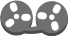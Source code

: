 <?xml version="1.0" encoding="UTF-8"?>
<dia:diagram xmlns:dia="http://www.lysator.liu.se/~alla/dia/">
  <dia:layer name="Fondo" visible="true" active="true">
    <dia:group>
      <dia:group>
        <dia:object type="Standard - Box" version="0" id="O0">
          <dia:attribute name="obj_pos">
            <dia:point val="0.841,2.381"/>
          </dia:attribute>
          <dia:attribute name="obj_bb">
            <dia:rectangle val="0.841,2.381;2.392,2.534"/>
          </dia:attribute>
          <dia:attribute name="elem_corner">
            <dia:point val="0.841,2.381"/>
          </dia:attribute>
          <dia:attribute name="elem_width">
            <dia:real val="1.55"/>
          </dia:attribute>
          <dia:attribute name="elem_height">
            <dia:real val="0.153"/>
          </dia:attribute>
          <dia:attribute name="border_width">
            <dia:real val="0"/>
          </dia:attribute>
          <dia:attribute name="border_color">
            <dia:color val="#484a4b"/>
          </dia:attribute>
          <dia:attribute name="inner_color">
            <dia:color val="#484a4b"/>
          </dia:attribute>
          <dia:attribute name="show_background">
            <dia:boolean val="true"/>
          </dia:attribute>
        </dia:object>
        <dia:object type="Standard - Box" version="0" id="O1">
          <dia:attribute name="obj_pos">
            <dia:point val="2.608,2.408"/>
          </dia:attribute>
          <dia:attribute name="obj_bb">
            <dia:rectangle val="2.608,2.408;4.158,2.588"/>
          </dia:attribute>
          <dia:attribute name="elem_corner">
            <dia:point val="2.608,2.408"/>
          </dia:attribute>
          <dia:attribute name="elem_width">
            <dia:real val="1.55"/>
          </dia:attribute>
          <dia:attribute name="elem_height">
            <dia:real val="0.18"/>
          </dia:attribute>
          <dia:attribute name="border_width">
            <dia:real val="0"/>
          </dia:attribute>
          <dia:attribute name="border_color">
            <dia:color val="#484a4b"/>
          </dia:attribute>
          <dia:attribute name="inner_color">
            <dia:color val="#484a4b"/>
          </dia:attribute>
          <dia:attribute name="show_background">
            <dia:boolean val="true"/>
          </dia:attribute>
        </dia:object>
        <dia:object type="Standard - Beziergon" version="0" id="O2">
          <dia:attribute name="obj_pos">
            <dia:point val="3.715,1.891"/>
          </dia:attribute>
          <dia:attribute name="obj_bb">
            <dia:rectangle val="0.841,1.782;4.158,3.368"/>
          </dia:attribute>
          <dia:attribute name="bez_points">
            <dia:point val="3.715,1.891"/>
            <dia:point val="3.328,1.708"/>
            <dia:point val="2.865,1.873"/>
            <dia:point val="2.682,2.26"/>
            <dia:point val="2.558,2.522"/>
            <dia:point val="2.594,2.818"/>
            <dia:point val="2.75,3.039"/>
            <dia:point val="2.57,3.085"/>
            <dia:point val="2.393,3.089"/>
            <dia:point val="2.179,3.087"/>
            <dia:point val="2.215,3.052"/>
            <dia:point val="2.226,3.039"/>
            <dia:point val="2.255,2.998"/>
            <dia:point val="2.341,2.873"/>
            <dia:point val="2.392,2.721"/>
            <dia:point val="2.392,2.558"/>
            <dia:point val="2.392,2.13"/>
            <dia:point val="2.045,1.782"/>
            <dia:point val="1.617,1.782"/>
            <dia:point val="1.189,1.782"/>
            <dia:point val="0.841,2.13"/>
            <dia:point val="0.841,2.558"/>
            <dia:point val="0.841,2.986"/>
            <dia:point val="1.189,3.333"/>
            <dia:point val="1.617,3.333"/>
            <dia:point val="1.754,3.333"/>
            <dia:point val="1.883,3.297"/>
            <dia:point val="1.995,3.234"/>
            <dia:point val="2.04,3.239"/>
            <dia:point val="2.085,3.242"/>
            <dia:point val="2.133,3.243"/>
            <dia:point val="2.133,3.243"/>
            <dia:point val="2.5,3.286"/>
            <dia:point val="2.893,3.192"/>
            <dia:point val="2.941,3.231"/>
            <dia:point val="2.993,3.265"/>
            <dia:point val="3.051,3.293"/>
            <dia:point val="3.438,3.476"/>
            <dia:point val="3.901,3.311"/>
            <dia:point val="4.084,2.924"/>
            <dia:point val="4.267,2.536"/>
            <dia:point val="4.102,2.074"/>
          </dia:attribute>
          <dia:attribute name="corner_types">
            <dia:enum val="-819542328"/>
            <dia:enum val="0"/>
            <dia:enum val="0"/>
            <dia:enum val="0"/>
            <dia:enum val="0"/>
            <dia:enum val="0"/>
            <dia:enum val="0"/>
            <dia:enum val="0"/>
            <dia:enum val="0"/>
            <dia:enum val="0"/>
            <dia:enum val="0"/>
            <dia:enum val="0"/>
            <dia:enum val="0"/>
            <dia:enum val="0"/>
            <dia:enum val="0"/>
          </dia:attribute>
          <dia:attribute name="line_color">
            <dia:color val="#484a4b"/>
          </dia:attribute>
          <dia:attribute name="line_width">
            <dia:real val="0"/>
          </dia:attribute>
          <dia:attribute name="inner_color">
            <dia:color val="#484a4b"/>
          </dia:attribute>
          <dia:attribute name="show_background">
            <dia:boolean val="true"/>
          </dia:attribute>
        </dia:object>
        <dia:object type="Standard - Beziergon" version="0" id="O3">
          <dia:attribute name="obj_pos">
            <dia:point val="3.715,1.741"/>
          </dia:attribute>
          <dia:attribute name="obj_bb">
            <dia:rectangle val="0.841,1.633;4.158,3.218"/>
          </dia:attribute>
          <dia:attribute name="bez_points">
            <dia:point val="3.715,1.741"/>
            <dia:point val="3.328,1.558"/>
            <dia:point val="2.865,1.723"/>
            <dia:point val="2.682,2.11"/>
            <dia:point val="2.558,2.372"/>
            <dia:point val="2.594,2.668"/>
            <dia:point val="2.75,2.889"/>
            <dia:point val="2.57,2.935"/>
            <dia:point val="2.371,2.964"/>
            <dia:point val="2.157,2.963"/>
            <dia:point val="2.302,2.822"/>
            <dia:point val="2.392,2.626"/>
            <dia:point val="2.392,2.408"/>
            <dia:point val="2.392,1.98"/>
            <dia:point val="2.045,1.633"/>
            <dia:point val="1.617,1.633"/>
            <dia:point val="1.189,1.633"/>
            <dia:point val="0.841,1.98"/>
            <dia:point val="0.841,2.408"/>
            <dia:point val="0.841,2.836"/>
            <dia:point val="1.189,3.183"/>
            <dia:point val="1.617,3.183"/>
            <dia:point val="1.754,3.183"/>
            <dia:point val="1.883,3.147"/>
            <dia:point val="1.995,3.084"/>
            <dia:point val="2.04,3.089"/>
            <dia:point val="2.085,3.092"/>
            <dia:point val="2.133,3.093"/>
            <dia:point val="2.133,3.093"/>
            <dia:point val="2.5,3.136"/>
            <dia:point val="2.893,3.042"/>
            <dia:point val="2.941,3.081"/>
            <dia:point val="2.993,3.115"/>
            <dia:point val="3.051,3.143"/>
            <dia:point val="3.438,3.326"/>
            <dia:point val="3.901,3.161"/>
            <dia:point val="4.084,2.774"/>
            <dia:point val="4.267,2.386"/>
            <dia:point val="4.102,1.924"/>
          </dia:attribute>
          <dia:attribute name="corner_types">
            <dia:enum val="-819542360"/>
            <dia:enum val="0"/>
            <dia:enum val="0"/>
            <dia:enum val="0"/>
            <dia:enum val="0"/>
            <dia:enum val="0"/>
            <dia:enum val="0"/>
            <dia:enum val="0"/>
            <dia:enum val="0"/>
            <dia:enum val="0"/>
            <dia:enum val="0"/>
            <dia:enum val="0"/>
            <dia:enum val="0"/>
            <dia:enum val="0"/>
          </dia:attribute>
          <dia:attribute name="line_color">
            <dia:color val="#6d6f71"/>
          </dia:attribute>
          <dia:attribute name="line_width">
            <dia:real val="0"/>
          </dia:attribute>
          <dia:attribute name="inner_color">
            <dia:color val="#6d6f71"/>
          </dia:attribute>
          <dia:attribute name="show_background">
            <dia:boolean val="true"/>
          </dia:attribute>
        </dia:object>
        <dia:object type="Standard - Beziergon" version="0" id="O4">
          <dia:attribute name="obj_pos">
            <dia:point val="1.443,2.593"/>
          </dia:attribute>
          <dia:attribute name="obj_bb">
            <dia:rectangle val="1.083,2.541;1.484,2.924"/>
          </dia:attribute>
          <dia:attribute name="bez_points">
            <dia:point val="1.443,2.593"/>
            <dia:point val="1.393,2.533"/>
            <dia:point val="1.305,2.524"/>
            <dia:point val="1.244,2.573"/>
            <dia:point val="1.135,2.662"/>
            <dia:point val="1.244,2.573"/>
            <dia:point val="1.135,2.662"/>
            <dia:point val="1.075,2.711"/>
            <dia:point val="1.066,2.8"/>
            <dia:point val="1.115,2.861"/>
            <dia:point val="1.125,2.873"/>
            <dia:point val="1.115,2.861"/>
            <dia:point val="1.125,2.873"/>
            <dia:point val="1.174,2.933"/>
            <dia:point val="1.263,2.942"/>
            <dia:point val="1.323,2.893"/>
            <dia:point val="1.433,2.803"/>
            <dia:point val="1.323,2.893"/>
            <dia:point val="1.433,2.803"/>
            <dia:point val="1.493,2.754"/>
            <dia:point val="1.502,2.665"/>
            <dia:point val="1.452,2.605"/>
            <dia:point val="1.443,2.593"/>
            <dia:point val="1.452,2.605"/>
          </dia:attribute>
          <dia:attribute name="corner_types">
            <dia:enum val="-819542344"/>
            <dia:enum val="0"/>
            <dia:enum val="0"/>
            <dia:enum val="0"/>
            <dia:enum val="0"/>
            <dia:enum val="0"/>
            <dia:enum val="0"/>
            <dia:enum val="0"/>
            <dia:enum val="0"/>
          </dia:attribute>
          <dia:attribute name="line_color">
            <dia:color val="#ffffff"/>
          </dia:attribute>
          <dia:attribute name="line_width">
            <dia:real val="0"/>
          </dia:attribute>
          <dia:attribute name="show_background">
            <dia:boolean val="true"/>
          </dia:attribute>
        </dia:object>
        <dia:object type="Standard - Beziergon" version="0" id="O5">
          <dia:attribute name="obj_pos">
            <dia:point val="2.302,2.446"/>
          </dia:attribute>
          <dia:attribute name="obj_bb">
            <dia:rectangle val="1.879,2.301;2.302,2.601"/>
          </dia:attribute>
          <dia:attribute name="bez_points">
            <dia:point val="2.302,2.446"/>
            <dia:point val="2.303,2.368"/>
            <dia:point val="2.241,2.304"/>
            <dia:point val="2.163,2.303"/>
            <dia:point val="2.022,2.301"/>
            <dia:point val="2.163,2.303"/>
            <dia:point val="2.022,2.301"/>
            <dia:point val="1.944,2.3"/>
            <dia:point val="1.88,2.362"/>
            <dia:point val="1.879,2.44"/>
            <dia:point val="1.879,2.456"/>
            <dia:point val="1.879,2.44"/>
            <dia:point val="1.879,2.456"/>
            <dia:point val="1.878,2.534"/>
            <dia:point val="1.94,2.598"/>
            <dia:point val="2.018,2.599"/>
            <dia:point val="2.159,2.6"/>
            <dia:point val="2.018,2.599"/>
            <dia:point val="2.159,2.6"/>
            <dia:point val="2.237,2.602"/>
            <dia:point val="2.301,2.539"/>
            <dia:point val="2.302,2.462"/>
            <dia:point val="2.302,2.446"/>
            <dia:point val="2.302,2.462"/>
          </dia:attribute>
          <dia:attribute name="corner_types">
            <dia:enum val="-819542376"/>
            <dia:enum val="0"/>
            <dia:enum val="0"/>
            <dia:enum val="0"/>
            <dia:enum val="0"/>
            <dia:enum val="0"/>
            <dia:enum val="0"/>
            <dia:enum val="0"/>
            <dia:enum val="0"/>
          </dia:attribute>
          <dia:attribute name="line_color">
            <dia:color val="#ffffff"/>
          </dia:attribute>
          <dia:attribute name="line_width">
            <dia:real val="0"/>
          </dia:attribute>
          <dia:attribute name="show_background">
            <dia:boolean val="true"/>
          </dia:attribute>
        </dia:object>
        <dia:object type="Standard - Beziergon" version="0" id="O6">
          <dia:attribute name="obj_pos">
            <dia:point val="1.547,2.136"/>
          </dia:attribute>
          <dia:attribute name="obj_bb">
            <dia:rectangle val="1.301,1.728;1.643,2.148"/>
          </dia:attribute>
          <dia:attribute name="bez_points">
            <dia:point val="1.547,2.136"/>
            <dia:point val="1.62,2.111"/>
            <dia:point val="1.66,2.031"/>
            <dia:point val="1.635,1.957"/>
            <dia:point val="1.591,1.824"/>
            <dia:point val="1.635,1.957"/>
            <dia:point val="1.591,1.824"/>
            <dia:point val="1.566,1.75"/>
            <dia:point val="1.486,1.71"/>
            <dia:point val="1.412,1.735"/>
            <dia:point val="1.397,1.74"/>
            <dia:point val="1.412,1.735"/>
            <dia:point val="1.397,1.74"/>
            <dia:point val="1.323,1.765"/>
            <dia:point val="1.284,1.845"/>
            <dia:point val="1.308,1.918"/>
            <dia:point val="1.353,2.052"/>
            <dia:point val="1.308,1.918"/>
            <dia:point val="1.353,2.052"/>
            <dia:point val="1.378,2.126"/>
            <dia:point val="1.458,2.166"/>
            <dia:point val="1.532,2.141"/>
            <dia:point val="1.547,2.136"/>
            <dia:point val="1.532,2.141"/>
          </dia:attribute>
          <dia:attribute name="corner_types">
            <dia:enum val="-819542376"/>
            <dia:enum val="0"/>
            <dia:enum val="0"/>
            <dia:enum val="0"/>
            <dia:enum val="0"/>
            <dia:enum val="0"/>
            <dia:enum val="0"/>
            <dia:enum val="0"/>
            <dia:enum val="0"/>
          </dia:attribute>
          <dia:attribute name="line_color">
            <dia:color val="#ffffff"/>
          </dia:attribute>
          <dia:attribute name="line_width">
            <dia:real val="0"/>
          </dia:attribute>
          <dia:attribute name="show_background">
            <dia:boolean val="true"/>
          </dia:attribute>
        </dia:object>
        <dia:object type="Standard - Ellipse" version="0" id="O7">
          <dia:attribute name="obj_pos">
            <dia:point val="1.507,2.298"/>
          </dia:attribute>
          <dia:attribute name="obj_bb">
            <dia:rectangle val="1.507,2.298;1.726,2.517"/>
          </dia:attribute>
          <dia:attribute name="elem_corner">
            <dia:point val="1.507,2.298"/>
          </dia:attribute>
          <dia:attribute name="elem_width">
            <dia:real val="0.219"/>
          </dia:attribute>
          <dia:attribute name="elem_height">
            <dia:real val="0.219"/>
          </dia:attribute>
          <dia:attribute name="border_width">
            <dia:real val="0"/>
          </dia:attribute>
          <dia:attribute name="border_color">
            <dia:color val="#ffffff"/>
          </dia:attribute>
        </dia:object>
        <dia:object type="Standard - Beziergon" version="0" id="O8">
          <dia:attribute name="obj_pos">
            <dia:point val="3.476,2.679"/>
          </dia:attribute>
          <dia:attribute name="obj_bb">
            <dia:rectangle val="3.369,2.671;3.7,3.093"/>
          </dia:attribute>
          <dia:attribute name="bez_points">
            <dia:point val="3.476,2.679"/>
            <dia:point val="3.4,2.697"/>
            <dia:point val="3.354,2.774"/>
            <dia:point val="3.373,2.849"/>
            <dia:point val="3.407,2.986"/>
            <dia:point val="3.373,2.849"/>
            <dia:point val="3.407,2.986"/>
            <dia:point val="3.426,3.062"/>
            <dia:point val="3.502,3.108"/>
            <dia:point val="3.578,3.089"/>
            <dia:point val="3.593,3.085"/>
            <dia:point val="3.578,3.089"/>
            <dia:point val="3.593,3.085"/>
            <dia:point val="3.669,3.066"/>
            <dia:point val="3.715,2.99"/>
            <dia:point val="3.696,2.914"/>
            <dia:point val="3.662,2.778"/>
            <dia:point val="3.696,2.914"/>
            <dia:point val="3.662,2.778"/>
            <dia:point val="3.643,2.702"/>
            <dia:point val="3.567,2.656"/>
            <dia:point val="3.491,2.675"/>
            <dia:point val="3.476,2.679"/>
            <dia:point val="3.491,2.675"/>
          </dia:attribute>
          <dia:attribute name="corner_types">
            <dia:enum val="-819542376"/>
            <dia:enum val="0"/>
            <dia:enum val="0"/>
            <dia:enum val="0"/>
            <dia:enum val="0"/>
            <dia:enum val="0"/>
            <dia:enum val="0"/>
            <dia:enum val="0"/>
            <dia:enum val="0"/>
          </dia:attribute>
          <dia:attribute name="line_color">
            <dia:color val="#ffffff"/>
          </dia:attribute>
          <dia:attribute name="line_width">
            <dia:real val="0"/>
          </dia:attribute>
          <dia:attribute name="show_background">
            <dia:boolean val="true"/>
          </dia:attribute>
        </dia:object>
        <dia:object type="Standard - Beziergon" version="0" id="O9">
          <dia:attribute name="obj_pos">
            <dia:point val="3.711,1.839"/>
          </dia:attribute>
          <dia:attribute name="obj_bb">
            <dia:rectangle val="3.446,1.824;3.804,2.24"/>
          </dia:attribute>
          <dia:attribute name="bez_points">
            <dia:point val="3.711,1.839"/>
            <dia:point val="3.641,1.805"/>
            <dia:point val="3.556,1.833"/>
            <dia:point val="3.522,1.903"/>
            <dia:point val="3.46,2.03"/>
            <dia:point val="3.522,1.903"/>
            <dia:point val="3.46,2.03"/>
            <dia:point val="3.426,2.1"/>
            <dia:point val="3.454,2.184"/>
            <dia:point val="3.524,2.219"/>
            <dia:point val="3.539,2.225"/>
            <dia:point val="3.524,2.219"/>
            <dia:point val="3.539,2.225"/>
            <dia:point val="3.608,2.26"/>
            <dia:point val="3.693,2.231"/>
            <dia:point val="3.727,2.161"/>
            <dia:point val="3.789,2.034"/>
            <dia:point val="3.727,2.161"/>
            <dia:point val="3.789,2.034"/>
            <dia:point val="3.823,1.964"/>
            <dia:point val="3.794,1.88"/>
            <dia:point val="3.725,1.846"/>
            <dia:point val="3.711,1.839"/>
            <dia:point val="3.725,1.846"/>
          </dia:attribute>
          <dia:attribute name="corner_types">
            <dia:enum val="-819542376"/>
            <dia:enum val="0"/>
            <dia:enum val="0"/>
            <dia:enum val="0"/>
            <dia:enum val="0"/>
            <dia:enum val="0"/>
            <dia:enum val="0"/>
            <dia:enum val="0"/>
            <dia:enum val="0"/>
          </dia:attribute>
          <dia:attribute name="line_color">
            <dia:color val="#ffffff"/>
          </dia:attribute>
          <dia:attribute name="line_width">
            <dia:real val="0"/>
          </dia:attribute>
          <dia:attribute name="show_background">
            <dia:boolean val="true"/>
          </dia:attribute>
        </dia:object>
        <dia:object type="Standard - Beziergon" version="0" id="O10">
          <dia:attribute name="obj_pos">
            <dia:point val="3.107,2.389"/>
          </dia:attribute>
          <dia:attribute name="obj_bb">
            <dia:rectangle val="2.684,2.215;3.108,2.529"/>
          </dia:attribute>
          <dia:attribute name="bez_points">
            <dia:point val="3.107,2.389"/>
            <dia:point val="3.116,2.312"/>
            <dia:point val="3.061,2.242"/>
            <dia:point val="2.984,2.233"/>
            <dia:point val="2.844,2.216"/>
            <dia:point val="2.984,2.233"/>
            <dia:point val="2.844,2.216"/>
            <dia:point val="2.767,2.207"/>
            <dia:point val="2.696,2.262"/>
            <dia:point val="2.687,2.339"/>
            <dia:point val="2.685,2.355"/>
            <dia:point val="2.687,2.339"/>
            <dia:point val="2.685,2.355"/>
            <dia:point val="2.676,2.432"/>
            <dia:point val="2.731,2.502"/>
            <dia:point val="2.809,2.511"/>
            <dia:point val="2.949,2.528"/>
            <dia:point val="2.809,2.511"/>
            <dia:point val="2.949,2.528"/>
            <dia:point val="3.026,2.537"/>
            <dia:point val="3.096,2.482"/>
            <dia:point val="3.105,2.405"/>
            <dia:point val="3.107,2.389"/>
            <dia:point val="3.105,2.405"/>
          </dia:attribute>
          <dia:attribute name="corner_types">
            <dia:enum val="-819542408"/>
            <dia:enum val="0"/>
            <dia:enum val="0"/>
            <dia:enum val="0"/>
            <dia:enum val="0"/>
            <dia:enum val="0"/>
            <dia:enum val="0"/>
            <dia:enum val="0"/>
            <dia:enum val="0"/>
          </dia:attribute>
          <dia:attribute name="line_color">
            <dia:color val="#ffffff"/>
          </dia:attribute>
          <dia:attribute name="line_width">
            <dia:real val="0"/>
          </dia:attribute>
          <dia:attribute name="show_background">
            <dia:boolean val="true"/>
          </dia:attribute>
        </dia:object>
        <dia:object type="Standard - Ellipse" version="0" id="O11">
          <dia:attribute name="obj_pos">
            <dia:point val="3.273,2.332"/>
          </dia:attribute>
          <dia:attribute name="obj_bb">
            <dia:rectangle val="3.273,2.332;3.493,2.552"/>
          </dia:attribute>
          <dia:attribute name="elem_corner">
            <dia:point val="3.273,2.332"/>
          </dia:attribute>
          <dia:attribute name="elem_width">
            <dia:real val="0.219"/>
          </dia:attribute>
          <dia:attribute name="elem_height">
            <dia:real val="0.219"/>
          </dia:attribute>
          <dia:attribute name="border_width">
            <dia:real val="0"/>
          </dia:attribute>
          <dia:attribute name="border_color">
            <dia:color val="#ffffff"/>
          </dia:attribute>
        </dia:object>
      </dia:group>
    </dia:group>
  </dia:layer>
</dia:diagram>
